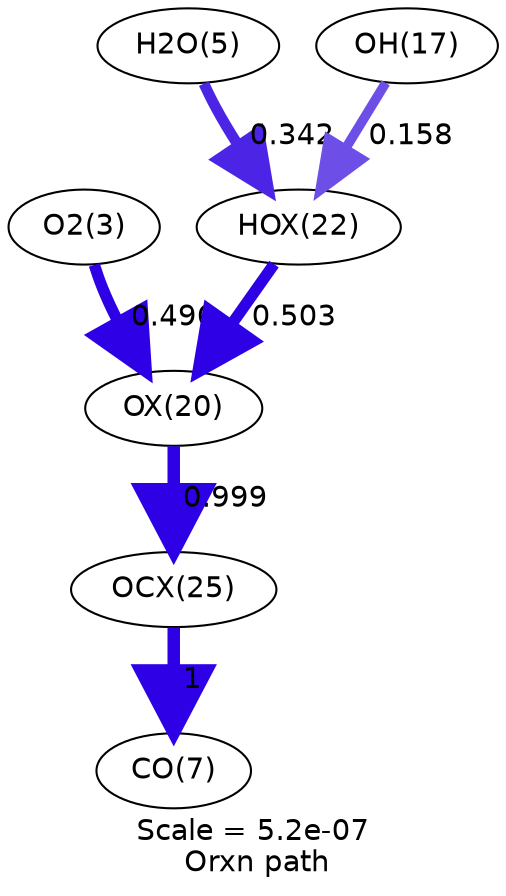 digraph reaction_paths {
center=1;
s4 -> s24[fontname="Helvetica", penwidth=5.47, arrowsize=2.74, color="0.7, 0.996, 0.9"
, label=" 0.496"];
s26 -> s24[fontname="Helvetica", penwidth=5.48, arrowsize=2.74, color="0.7, 1, 0.9"
, label=" 0.503"];
s24 -> s29[fontname="Helvetica", penwidth=6, arrowsize=3, color="0.7, 1.5, 0.9"
, label=" 0.999"];
s6 -> s26[fontname="Helvetica", penwidth=5.19, arrowsize=2.59, color="0.7, 0.842, 0.9"
, label=" 0.342"];
s18 -> s26[fontname="Helvetica", penwidth=4.61, arrowsize=2.3, color="0.7, 0.658, 0.9"
, label=" 0.158"];
s29 -> s8[fontname="Helvetica", penwidth=6, arrowsize=3, color="0.7, 1.5, 0.9"
, label=" 1"];
s4 [ fontname="Helvetica", label="O2(3)"];
s6 [ fontname="Helvetica", label="H2O(5)"];
s8 [ fontname="Helvetica", label="CO(7)"];
s18 [ fontname="Helvetica", label="OH(17)"];
s24 [ fontname="Helvetica", label="OX(20)"];
s26 [ fontname="Helvetica", label="HOX(22)"];
s29 [ fontname="Helvetica", label="OCX(25)"];
 label = "Scale = 5.2e-07\l Orxn path";
 fontname = "Helvetica";
}
